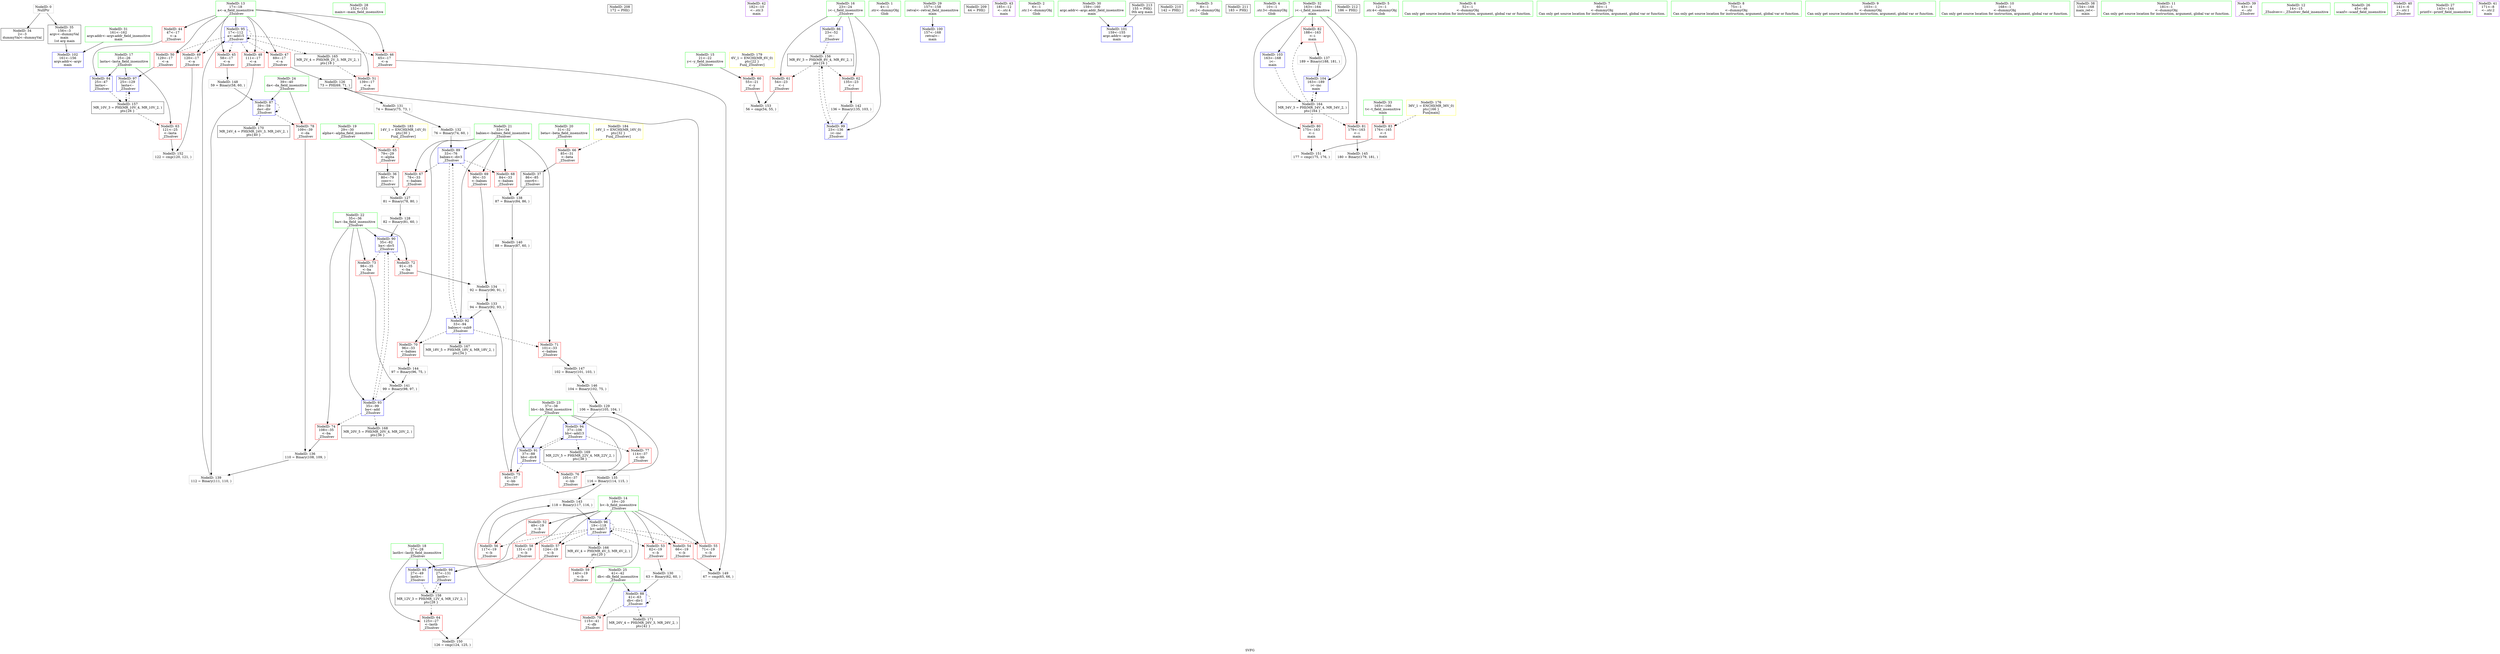 digraph "SVFG" {
	label="SVFG";

	Node0x55c200499c80 [shape=record,color=grey,label="{NodeID: 0\nNullPtr}"];
	Node0x55c200499c80 -> Node0x55c2004b2ba0[style=solid];
	Node0x55c200499c80 -> Node0x55c2004b2ca0[style=solid];
	Node0x55c2004b3800 [shape=record,color=blue,label="{NodeID: 97\n25\<--129\nlasta\<--\n_Z5solvev\n}"];
	Node0x55c2004b3800 -> Node0x55c2004c2c90[style=dashed];
	Node0x55c2004b1ad0 [shape=record,color=green,label="{NodeID: 14\n19\<--20\nb\<--b_field_insensitive\n_Z5solvev\n}"];
	Node0x55c2004b1ad0 -> Node0x55c2004b4a90[style=solid];
	Node0x55c2004b1ad0 -> Node0x55c2004b4b60[style=solid];
	Node0x55c2004b1ad0 -> Node0x55c2004b4c30[style=solid];
	Node0x55c2004b1ad0 -> Node0x55c2004b4d00[style=solid];
	Node0x55c2004b1ad0 -> Node0x55c2004b4dd0[style=solid];
	Node0x55c2004b1ad0 -> Node0x55c2004b4ea0[style=solid];
	Node0x55c2004b1ad0 -> Node0x55c2004b4f70[style=solid];
	Node0x55c2004b1ad0 -> Node0x55c2004b5040[style=solid];
	Node0x55c2004b1ad0 -> Node0x55c2004b3730[style=solid];
	Node0x55c2004b2690 [shape=record,color=green,label="{NodeID: 28\n152\<--153\nmain\<--main_field_insensitive\n}"];
	Node0x55c2004d4930 [shape=record,color=black,label="{NodeID: 208\n172 = PHI()\n}"];
	Node0x55c2004b3250 [shape=record,color=purple,label="{NodeID: 42\n182\<--10\n\<--.str.3\nmain\n}"];
	Node0x55c2004bb030 [shape=record,color=grey,label="{NodeID: 139\n112 = Binary(111, 110, )\n}"];
	Node0x55c2004bb030 -> Node0x55c2004b6d80[style=solid];
	Node0x55c2004b4dd0 [shape=record,color=red,label="{NodeID: 56\n117\<--19\n\<--b\n_Z5solvev\n}"];
	Node0x55c2004b4dd0 -> Node0x55c2004bb630[style=solid];
	Node0x55c2004bc530 [shape=record,color=grey,label="{NodeID: 153\n56 = cmp(54, 55, )\n}"];
	Node0x55c2004b5930 [shape=record,color=red,label="{NodeID: 70\n96\<--33\n\<--babies\n_Z5solvev\n}"];
	Node0x55c2004b5930 -> Node0x55c2004bb7b0[style=solid];
	Node0x55c2004c5e90 [shape=record,color=black,label="{NodeID: 167\nMR_18V_5 = PHI(MR_18V_4, MR_18V_2, )\npts\{34 \}\n}"];
	Node0x55c2004b6490 [shape=record,color=blue,label="{NodeID: 84\n25\<--47\nlasta\<--\n_Z5solvev\n}"];
	Node0x55c2004b6490 -> Node0x55c2004c2c90[style=dashed];
	Node0x55c200499d10 [shape=record,color=green,label="{NodeID: 1\n4\<--1\n.str\<--dummyObj\nGlob }"];
	Node0x55c2004b38d0 [shape=record,color=blue,label="{NodeID: 98\n27\<--131\nlastb\<--\n_Z5solvev\n}"];
	Node0x55c2004b38d0 -> Node0x55c2004c3190[style=dashed];
	Node0x55c2004b1ba0 [shape=record,color=green,label="{NodeID: 15\n21\<--22\ny\<--y_field_insensitive\n_Z5solvev\n}"];
	Node0x55c2004b1ba0 -> Node0x55c2004b5110[style=solid];
	Node0x55c2004b2790 [shape=record,color=green,label="{NodeID: 29\n157\<--158\nretval\<--retval_field_insensitive\nmain\n}"];
	Node0x55c2004b2790 -> Node0x55c2004b3a70[style=solid];
	Node0x55c2004d4a00 [shape=record,color=black,label="{NodeID: 209\n44 = PHI()\n}"];
	Node0x55c2002eec00 [shape=record,color=black,label="{NodeID: 126\n73 = PHI(69, 71, )\n}"];
	Node0x55c2002eec00 -> Node0x55c2004b9c60[style=solid];
	Node0x55c2004b3320 [shape=record,color=purple,label="{NodeID: 43\n185\<--12\n\<--.str.4\nmain\n}"];
	Node0x55c2004bb1b0 [shape=record,color=grey,label="{NodeID: 140\n88 = Binary(87, 60, )\n}"];
	Node0x55c2004bb1b0 -> Node0x55c2004b6a40[style=solid];
	Node0x55c2004b4ea0 [shape=record,color=red,label="{NodeID: 57\n124\<--19\n\<--b\n_Z5solvev\n}"];
	Node0x55c2004b4ea0 -> Node0x55c2004bc0b0[style=solid];
	Node0x55c2004b5a00 [shape=record,color=red,label="{NodeID: 71\n101\<--33\n\<--babies\n_Z5solvev\n}"];
	Node0x55c2004b5a00 -> Node0x55c2004bbc30[style=solid];
	Node0x55c2004c6390 [shape=record,color=black,label="{NodeID: 168\nMR_20V_5 = PHI(MR_20V_4, MR_20V_2, )\npts\{36 \}\n}"];
	Node0x55c2004b6560 [shape=record,color=blue,label="{NodeID: 85\n27\<--49\nlastb\<--\n_Z5solvev\n}"];
	Node0x55c2004b6560 -> Node0x55c2004c3190[style=dashed];
	Node0x55c200498a50 [shape=record,color=green,label="{NodeID: 2\n6\<--1\n.str.1\<--dummyObj\nGlob }"];
	Node0x55c2004b39a0 [shape=record,color=blue,label="{NodeID: 99\n23\<--136\ni\<--inc\n_Z5solvev\n}"];
	Node0x55c2004b39a0 -> Node0x55c2004c2790[style=dashed];
	Node0x55c2004b1c70 [shape=record,color=green,label="{NodeID: 16\n23\<--24\ni\<--i_field_insensitive\n_Z5solvev\n}"];
	Node0x55c2004b1c70 -> Node0x55c2004b51e0[style=solid];
	Node0x55c2004b1c70 -> Node0x55c2004b52b0[style=solid];
	Node0x55c2004b1c70 -> Node0x55c2004b6630[style=solid];
	Node0x55c2004b1c70 -> Node0x55c2004b39a0[style=solid];
	Node0x55c2004b2860 [shape=record,color=green,label="{NodeID: 30\n159\<--160\nargc.addr\<--argc.addr_field_insensitive\nmain\n}"];
	Node0x55c2004b2860 -> Node0x55c2004b3b40[style=solid];
	Node0x55c2004d4ad0 [shape=record,color=black,label="{NodeID: 210\n142 = PHI()\n}"];
	Node0x55c2004b9660 [shape=record,color=grey,label="{NodeID: 127\n81 = Binary(78, 80, )\n}"];
	Node0x55c2004b9660 -> Node0x55c2004b97e0[style=solid];
	Node0x55c2004b33f0 [shape=record,color=red,label="{NodeID: 44\n47\<--17\n\<--a\n_Z5solvev\n}"];
	Node0x55c2004b33f0 -> Node0x55c2004b6490[style=solid];
	Node0x55c2004bb330 [shape=record,color=grey,label="{NodeID: 141\n99 = Binary(98, 97, )\n}"];
	Node0x55c2004bb330 -> Node0x55c2004b6be0[style=solid];
	Node0x55c2004b4f70 [shape=record,color=red,label="{NodeID: 58\n131\<--19\n\<--b\n_Z5solvev\n}"];
	Node0x55c2004b4f70 -> Node0x55c2004b38d0[style=solid];
	Node0x55c2004b5ad0 [shape=record,color=red,label="{NodeID: 72\n91\<--35\n\<--ba\n_Z5solvev\n}"];
	Node0x55c2004b5ad0 -> Node0x55c2004b4250[style=solid];
	Node0x55c2004c6890 [shape=record,color=black,label="{NodeID: 169\nMR_22V_5 = PHI(MR_22V_4, MR_22V_2, )\npts\{38 \}\n}"];
	Node0x55c2004b6630 [shape=record,color=blue,label="{NodeID: 86\n23\<--52\ni\<--\n_Z5solvev\n}"];
	Node0x55c2004b6630 -> Node0x55c2004c2790[style=dashed];
	Node0x55c2004b0c70 [shape=record,color=green,label="{NodeID: 3\n8\<--1\n.str.2\<--dummyObj\nGlob }"];
	Node0x55c2004c93b0 [shape=record,color=yellow,style=double,label="{NodeID: 183\n14V_1 = ENCHI(MR_14V_0)\npts\{30 \}\nFun[_Z5solvev]}"];
	Node0x55c2004c93b0 -> Node0x55c2004b5520[style=dashed];
	Node0x55c2004b3a70 [shape=record,color=blue,label="{NodeID: 100\n157\<--168\nretval\<--\nmain\n}"];
	Node0x55c2004b1d40 [shape=record,color=green,label="{NodeID: 17\n25\<--26\nlasta\<--lasta_field_insensitive\n_Z5solvev\n}"];
	Node0x55c2004b1d40 -> Node0x55c2004b5380[style=solid];
	Node0x55c2004b1d40 -> Node0x55c2004b6490[style=solid];
	Node0x55c2004b1d40 -> Node0x55c2004b3800[style=solid];
	Node0x55c2004b2930 [shape=record,color=green,label="{NodeID: 31\n161\<--162\nargv.addr\<--argv.addr_field_insensitive\nmain\n}"];
	Node0x55c2004b2930 -> Node0x55c2004b3c10[style=solid];
	Node0x55c2004d4ba0 [shape=record,color=black,label="{NodeID: 211\n183 = PHI()\n}"];
	Node0x55c2004b97e0 [shape=record,color=grey,label="{NodeID: 128\n82 = Binary(81, 60, )\n}"];
	Node0x55c2004b97e0 -> Node0x55c2004b6970[style=solid];
	Node0x55c2004b34c0 [shape=record,color=red,label="{NodeID: 45\n58\<--17\n\<--a\n_Z5solvev\n}"];
	Node0x55c2004b34c0 -> Node0x55c2004bbdb0[style=solid];
	Node0x55c2004bb4b0 [shape=record,color=grey,label="{NodeID: 142\n136 = Binary(135, 103, )\n}"];
	Node0x55c2004bb4b0 -> Node0x55c2004b39a0[style=solid];
	Node0x55c2004b5040 [shape=record,color=red,label="{NodeID: 59\n140\<--19\n\<--b\n_Z5solvev\n}"];
	Node0x55c2004c2790 [shape=record,color=black,label="{NodeID: 156\nMR_8V_3 = PHI(MR_8V_4, MR_8V_2, )\npts\{24 \}\n}"];
	Node0x55c2004c2790 -> Node0x55c2004b51e0[style=dashed];
	Node0x55c2004c2790 -> Node0x55c2004b52b0[style=dashed];
	Node0x55c2004c2790 -> Node0x55c2004b39a0[style=dashed];
	Node0x55c2004b5ba0 [shape=record,color=red,label="{NodeID: 73\n98\<--35\n\<--ba\n_Z5solvev\n}"];
	Node0x55c2004b5ba0 -> Node0x55c2004bb330[style=solid];
	Node0x55c2004c6d90 [shape=record,color=black,label="{NodeID: 170\nMR_24V_4 = PHI(MR_24V_3, MR_24V_2, )\npts\{40 \}\n}"];
	Node0x55c2004b6700 [shape=record,color=blue,label="{NodeID: 87\n39\<--59\nda\<--div\n_Z5solvev\n}"];
	Node0x55c2004b6700 -> Node0x55c2004b5fb0[style=dashed];
	Node0x55c2004b6700 -> Node0x55c2004b6700[style=dashed];
	Node0x55c2004b6700 -> Node0x55c2004c6d90[style=dashed];
	Node0x55c2004b0d00 [shape=record,color=green,label="{NodeID: 4\n10\<--1\n.str.3\<--dummyObj\nGlob }"];
	Node0x55c2004c9490 [shape=record,color=yellow,style=double,label="{NodeID: 184\n16V_1 = ENCHI(MR_16V_0)\npts\{32 \}\nFun[_Z5solvev]}"];
	Node0x55c2004c9490 -> Node0x55c2004b55f0[style=dashed];
	Node0x55c2004b3b40 [shape=record,color=blue,label="{NodeID: 101\n159\<--155\nargc.addr\<--argc\nmain\n}"];
	Node0x55c2004b1e10 [shape=record,color=green,label="{NodeID: 18\n27\<--28\nlastb\<--lastb_field_insensitive\n_Z5solvev\n}"];
	Node0x55c2004b1e10 -> Node0x55c2004b5450[style=solid];
	Node0x55c2004b1e10 -> Node0x55c2004b6560[style=solid];
	Node0x55c2004b1e10 -> Node0x55c2004b38d0[style=solid];
	Node0x55c2004b2a00 [shape=record,color=green,label="{NodeID: 32\n163\<--164\ni\<--i_field_insensitive\nmain\n}"];
	Node0x55c2004b2a00 -> Node0x55c2004b6150[style=solid];
	Node0x55c2004b2a00 -> Node0x55c2004b6220[style=solid];
	Node0x55c2004b2a00 -> Node0x55c2004b62f0[style=solid];
	Node0x55c2004b2a00 -> Node0x55c2004b3ce0[style=solid];
	Node0x55c2004b2a00 -> Node0x55c2004b3db0[style=solid];
	Node0x55c2004d4c70 [shape=record,color=black,label="{NodeID: 212\n186 = PHI()\n}"];
	Node0x55c2004b9960 [shape=record,color=grey,label="{NodeID: 129\n106 = Binary(105, 104, )\n}"];
	Node0x55c2004b9960 -> Node0x55c2004b6cb0[style=solid];
	Node0x55c2004b3590 [shape=record,color=red,label="{NodeID: 46\n65\<--17\n\<--a\n_Z5solvev\n}"];
	Node0x55c2004b3590 -> Node0x55c2004bbf30[style=solid];
	Node0x55c2004bb630 [shape=record,color=grey,label="{NodeID: 143\n118 = Binary(117, 116, )\n}"];
	Node0x55c2004bb630 -> Node0x55c2004b3730[style=solid];
	Node0x55c2004b5110 [shape=record,color=red,label="{NodeID: 60\n55\<--21\n\<--y\n_Z5solvev\n}"];
	Node0x55c2004b5110 -> Node0x55c2004bc530[style=solid];
	Node0x55c2004c2c90 [shape=record,color=black,label="{NodeID: 157\nMR_10V_3 = PHI(MR_10V_4, MR_10V_2, )\npts\{26 \}\n}"];
	Node0x55c2004c2c90 -> Node0x55c2004b5380[style=dashed];
	Node0x55c2004c2c90 -> Node0x55c2004b3800[style=dashed];
	Node0x55c2004b5c70 [shape=record,color=red,label="{NodeID: 74\n108\<--35\n\<--ba\n_Z5solvev\n}"];
	Node0x55c2004b5c70 -> Node0x55c2004b4550[style=solid];
	Node0x55c2004c7290 [shape=record,color=black,label="{NodeID: 171\nMR_26V_4 = PHI(MR_26V_3, MR_26V_2, )\npts\{42 \}\n}"];
	Node0x55c2004b67d0 [shape=record,color=blue,label="{NodeID: 88\n41\<--63\ndb\<--div1\n_Z5solvev\n}"];
	Node0x55c2004b67d0 -> Node0x55c2004b6080[style=dashed];
	Node0x55c2004b67d0 -> Node0x55c2004b67d0[style=dashed];
	Node0x55c2004b67d0 -> Node0x55c2004c7290[style=dashed];
	Node0x55c2004b0d90 [shape=record,color=green,label="{NodeID: 5\n12\<--1\n.str.4\<--dummyObj\nGlob }"];
	Node0x55c2004b3c10 [shape=record,color=blue,label="{NodeID: 102\n161\<--156\nargv.addr\<--argv\nmain\n}"];
	Node0x55c2004b1ee0 [shape=record,color=green,label="{NodeID: 19\n29\<--30\nalpha\<--alpha_field_insensitive\n_Z5solvev\n}"];
	Node0x55c2004b1ee0 -> Node0x55c2004b5520[style=solid];
	Node0x55c2004b2ad0 [shape=record,color=green,label="{NodeID: 33\n165\<--166\nt\<--t_field_insensitive\nmain\n}"];
	Node0x55c2004b2ad0 -> Node0x55c2004b63c0[style=solid];
	Node0x55c2004d4d70 [shape=record,color=black,label="{NodeID: 213\n155 = PHI()\n0th arg main }"];
	Node0x55c2004d4d70 -> Node0x55c2004b3b40[style=solid];
	Node0x55c2004b9ae0 [shape=record,color=grey,label="{NodeID: 130\n63 = Binary(62, 60, )\n}"];
	Node0x55c2004b9ae0 -> Node0x55c2004b67d0[style=solid];
	Node0x55c2004b3660 [shape=record,color=red,label="{NodeID: 47\n69\<--17\n\<--a\n_Z5solvev\n}"];
	Node0x55c2004b3660 -> Node0x55c2002eec00[style=solid];
	Node0x55c2004bb7b0 [shape=record,color=grey,label="{NodeID: 144\n97 = Binary(96, 75, )\n}"];
	Node0x55c2004bb7b0 -> Node0x55c2004bb330[style=solid];
	Node0x55c2004b51e0 [shape=record,color=red,label="{NodeID: 61\n54\<--23\n\<--i\n_Z5solvev\n}"];
	Node0x55c2004b51e0 -> Node0x55c2004bc530[style=solid];
	Node0x55c2004c3190 [shape=record,color=black,label="{NodeID: 158\nMR_12V_3 = PHI(MR_12V_4, MR_12V_2, )\npts\{28 \}\n}"];
	Node0x55c2004c3190 -> Node0x55c2004b5450[style=dashed];
	Node0x55c2004c3190 -> Node0x55c2004b38d0[style=dashed];
	Node0x55c2004b5d40 [shape=record,color=red,label="{NodeID: 75\n93\<--37\n\<--bb\n_Z5solvev\n}"];
	Node0x55c2004b5d40 -> Node0x55c2004b40d0[style=solid];
	Node0x55c2004b68a0 [shape=record,color=blue,label="{NodeID: 89\n33\<--76\nbabies\<--div3\n_Z5solvev\n}"];
	Node0x55c2004b68a0 -> Node0x55c2004b56c0[style=dashed];
	Node0x55c2004b68a0 -> Node0x55c2004b5790[style=dashed];
	Node0x55c2004b68a0 -> Node0x55c2004b5860[style=dashed];
	Node0x55c2004b68a0 -> Node0x55c2004b6b10[style=dashed];
	Node0x55c2004b0e20 [shape=record,color=green,label="{NodeID: 6\n52\<--1\n\<--dummyObj\nCan only get source location for instruction, argument, global var or function.}"];
	Node0x55c2004b3ce0 [shape=record,color=blue,label="{NodeID: 103\n163\<--168\ni\<--\nmain\n}"];
	Node0x55c2004b3ce0 -> Node0x55c2004c4f90[style=dashed];
	Node0x55c2004b1fb0 [shape=record,color=green,label="{NodeID: 20\n31\<--32\nbeta\<--beta_field_insensitive\n_Z5solvev\n}"];
	Node0x55c2004b1fb0 -> Node0x55c2004b55f0[style=solid];
	Node0x55c2004b2ba0 [shape=record,color=black,label="{NodeID: 34\n2\<--3\ndummyVal\<--dummyVal\n}"];
	Node0x55c2004b9c60 [shape=record,color=grey,label="{NodeID: 131\n74 = Binary(75, 73, )\n}"];
	Node0x55c2004b9c60 -> Node0x55c2004b3f50[style=solid];
	Node0x55c2004b4750 [shape=record,color=red,label="{NodeID: 48\n111\<--17\n\<--a\n_Z5solvev\n}"];
	Node0x55c2004b4750 -> Node0x55c2004bb030[style=solid];
	Node0x55c2004bb930 [shape=record,color=grey,label="{NodeID: 145\n180 = Binary(179, 181, )\n}"];
	Node0x55c2004b52b0 [shape=record,color=red,label="{NodeID: 62\n135\<--23\n\<--i\n_Z5solvev\n}"];
	Node0x55c2004b52b0 -> Node0x55c2004bb4b0[style=solid];
	Node0x55c2004b5e10 [shape=record,color=red,label="{NodeID: 76\n105\<--37\n\<--bb\n_Z5solvev\n}"];
	Node0x55c2004b5e10 -> Node0x55c2004b9960[style=solid];
	Node0x55c2004b6970 [shape=record,color=blue,label="{NodeID: 90\n35\<--82\nba\<--div5\n_Z5solvev\n}"];
	Node0x55c2004b6970 -> Node0x55c2004b5ad0[style=dashed];
	Node0x55c2004b6970 -> Node0x55c2004b5ba0[style=dashed];
	Node0x55c2004b6970 -> Node0x55c2004b6be0[style=dashed];
	Node0x55c2004b1660 [shape=record,color=green,label="{NodeID: 7\n60\<--1\n\<--dummyObj\nCan only get source location for instruction, argument, global var or function.}"];
	Node0x55c2004b3db0 [shape=record,color=blue,label="{NodeID: 104\n163\<--189\ni\<--inc\nmain\n}"];
	Node0x55c2004b3db0 -> Node0x55c2004c4f90[style=dashed];
	Node0x55c2004b2080 [shape=record,color=green,label="{NodeID: 21\n33\<--34\nbabies\<--babies_field_insensitive\n_Z5solvev\n}"];
	Node0x55c2004b2080 -> Node0x55c2004b56c0[style=solid];
	Node0x55c2004b2080 -> Node0x55c2004b5790[style=solid];
	Node0x55c2004b2080 -> Node0x55c2004b5860[style=solid];
	Node0x55c2004b2080 -> Node0x55c2004b5930[style=solid];
	Node0x55c2004b2080 -> Node0x55c2004b5a00[style=solid];
	Node0x55c2004b2080 -> Node0x55c2004b68a0[style=solid];
	Node0x55c2004b2080 -> Node0x55c2004b6b10[style=solid];
	Node0x55c2004b2ca0 [shape=record,color=black,label="{NodeID: 35\n156\<--3\nargv\<--dummyVal\nmain\n1st arg main }"];
	Node0x55c2004b2ca0 -> Node0x55c2004b3c10[style=solid];
	Node0x55c2004b3f50 [shape=record,color=grey,label="{NodeID: 132\n76 = Binary(74, 60, )\n}"];
	Node0x55c2004b3f50 -> Node0x55c2004b68a0[style=solid];
	Node0x55c2004b4820 [shape=record,color=red,label="{NodeID: 49\n120\<--17\n\<--a\n_Z5solvev\n}"];
	Node0x55c2004b4820 -> Node0x55c2004bc3b0[style=solid];
	Node0x55c2004bbab0 [shape=record,color=grey,label="{NodeID: 146\n104 = Binary(102, 75, )\n}"];
	Node0x55c2004bbab0 -> Node0x55c2004b9960[style=solid];
	Node0x55c2004b5380 [shape=record,color=red,label="{NodeID: 63\n121\<--25\n\<--lasta\n_Z5solvev\n}"];
	Node0x55c2004b5380 -> Node0x55c2004bc3b0[style=solid];
	Node0x55c2004b5ee0 [shape=record,color=red,label="{NodeID: 77\n114\<--37\n\<--bb\n_Z5solvev\n}"];
	Node0x55c2004b5ee0 -> Node0x55c2004b43d0[style=solid];
	Node0x55c2004b6a40 [shape=record,color=blue,label="{NodeID: 91\n37\<--88\nbb\<--div8\n_Z5solvev\n}"];
	Node0x55c2004b6a40 -> Node0x55c2004b5d40[style=dashed];
	Node0x55c2004b6a40 -> Node0x55c2004b5e10[style=dashed];
	Node0x55c2004b6a40 -> Node0x55c2004b6cb0[style=dashed];
	Node0x55c2004b16f0 [shape=record,color=green,label="{NodeID: 8\n75\<--1\n\<--dummyObj\nCan only get source location for instruction, argument, global var or function.}"];
	Node0x55c2004b2150 [shape=record,color=green,label="{NodeID: 22\n35\<--36\nba\<--ba_field_insensitive\n_Z5solvev\n}"];
	Node0x55c2004b2150 -> Node0x55c2004b5ad0[style=solid];
	Node0x55c2004b2150 -> Node0x55c2004b5ba0[style=solid];
	Node0x55c2004b2150 -> Node0x55c2004b5c70[style=solid];
	Node0x55c2004b2150 -> Node0x55c2004b6970[style=solid];
	Node0x55c2004b2150 -> Node0x55c2004b6be0[style=solid];
	Node0x55c2004b2d70 [shape=record,color=black,label="{NodeID: 36\n80\<--79\nconv\<--\n_Z5solvev\n}"];
	Node0x55c2004b2d70 -> Node0x55c2004b9660[style=solid];
	Node0x55c2004b40d0 [shape=record,color=grey,label="{NodeID: 133\n94 = Binary(92, 93, )\n}"];
	Node0x55c2004b40d0 -> Node0x55c2004b6b10[style=solid];
	Node0x55c2004b48f0 [shape=record,color=red,label="{NodeID: 50\n129\<--17\n\<--a\n_Z5solvev\n}"];
	Node0x55c2004b48f0 -> Node0x55c2004b3800[style=solid];
	Node0x55c2004bbc30 [shape=record,color=grey,label="{NodeID: 147\n102 = Binary(101, 103, )\n}"];
	Node0x55c2004bbc30 -> Node0x55c2004bbab0[style=solid];
	Node0x55c2004b5450 [shape=record,color=red,label="{NodeID: 64\n125\<--27\n\<--lastb\n_Z5solvev\n}"];
	Node0x55c2004b5450 -> Node0x55c2004bc0b0[style=solid];
	Node0x55c2004b5fb0 [shape=record,color=red,label="{NodeID: 78\n109\<--39\n\<--da\n_Z5solvev\n}"];
	Node0x55c2004b5fb0 -> Node0x55c2004b4550[style=solid];
	Node0x55c2004b6b10 [shape=record,color=blue,label="{NodeID: 92\n33\<--94\nbabies\<--sub9\n_Z5solvev\n}"];
	Node0x55c2004b6b10 -> Node0x55c2004b5930[style=dashed];
	Node0x55c2004b6b10 -> Node0x55c2004b5a00[style=dashed];
	Node0x55c2004b6b10 -> Node0x55c2004b68a0[style=dashed];
	Node0x55c2004b6b10 -> Node0x55c2004c5e90[style=dashed];
	Node0x55c2004b1780 [shape=record,color=green,label="{NodeID: 9\n103\<--1\n\<--dummyObj\nCan only get source location for instruction, argument, global var or function.}"];
	Node0x55c2004b2220 [shape=record,color=green,label="{NodeID: 23\n37\<--38\nbb\<--bb_field_insensitive\n_Z5solvev\n}"];
	Node0x55c2004b2220 -> Node0x55c2004b5d40[style=solid];
	Node0x55c2004b2220 -> Node0x55c2004b5e10[style=solid];
	Node0x55c2004b2220 -> Node0x55c2004b5ee0[style=solid];
	Node0x55c2004b2220 -> Node0x55c2004b6a40[style=solid];
	Node0x55c2004b2220 -> Node0x55c2004b6cb0[style=solid];
	Node0x55c2004b2e40 [shape=record,color=black,label="{NodeID: 37\n86\<--85\nconv6\<--\n_Z5solvev\n}"];
	Node0x55c2004b2e40 -> Node0x55c2004baeb0[style=solid];
	Node0x55c2004b4250 [shape=record,color=grey,label="{NodeID: 134\n92 = Binary(90, 91, )\n}"];
	Node0x55c2004b4250 -> Node0x55c2004b40d0[style=solid];
	Node0x55c2004b49c0 [shape=record,color=red,label="{NodeID: 51\n139\<--17\n\<--a\n_Z5solvev\n}"];
	Node0x55c2004bbdb0 [shape=record,color=grey,label="{NodeID: 148\n59 = Binary(58, 60, )\n}"];
	Node0x55c2004bbdb0 -> Node0x55c2004b6700[style=solid];
	Node0x55c2004b5520 [shape=record,color=red,label="{NodeID: 65\n79\<--29\n\<--alpha\n_Z5solvev\n}"];
	Node0x55c2004b5520 -> Node0x55c2004b2d70[style=solid];
	Node0x55c2004b6080 [shape=record,color=red,label="{NodeID: 79\n115\<--41\n\<--db\n_Z5solvev\n}"];
	Node0x55c2004b6080 -> Node0x55c2004b43d0[style=solid];
	Node0x55c2004c8550 [shape=record,color=yellow,style=double,label="{NodeID: 176\n36V_1 = ENCHI(MR_36V_0)\npts\{166 \}\nFun[main]}"];
	Node0x55c2004c8550 -> Node0x55c2004b63c0[style=dashed];
	Node0x55c2004b6be0 [shape=record,color=blue,label="{NodeID: 93\n35\<--99\nba\<--add\n_Z5solvev\n}"];
	Node0x55c2004b6be0 -> Node0x55c2004b5c70[style=dashed];
	Node0x55c2004b6be0 -> Node0x55c2004b6970[style=dashed];
	Node0x55c2004b6be0 -> Node0x55c2004c6390[style=dashed];
	Node0x55c2004b1810 [shape=record,color=green,label="{NodeID: 10\n168\<--1\n\<--dummyObj\nCan only get source location for instruction, argument, global var or function.}"];
	Node0x55c2004b22f0 [shape=record,color=green,label="{NodeID: 24\n39\<--40\nda\<--da_field_insensitive\n_Z5solvev\n}"];
	Node0x55c2004b22f0 -> Node0x55c2004b5fb0[style=solid];
	Node0x55c2004b22f0 -> Node0x55c2004b6700[style=solid];
	Node0x55c2004b2f10 [shape=record,color=black,label="{NodeID: 38\n154\<--168\nmain_ret\<--\nmain\n}"];
	Node0x55c2004b43d0 [shape=record,color=grey,label="{NodeID: 135\n116 = Binary(114, 115, )\n}"];
	Node0x55c2004b43d0 -> Node0x55c2004bb630[style=solid];
	Node0x55c2004b4a90 [shape=record,color=red,label="{NodeID: 52\n49\<--19\n\<--b\n_Z5solvev\n}"];
	Node0x55c2004b4a90 -> Node0x55c2004b6560[style=solid];
	Node0x55c2004bbf30 [shape=record,color=grey,label="{NodeID: 149\n67 = cmp(65, 66, )\n}"];
	Node0x55c2004b55f0 [shape=record,color=red,label="{NodeID: 66\n85\<--31\n\<--beta\n_Z5solvev\n}"];
	Node0x55c2004b55f0 -> Node0x55c2004b2e40[style=solid];
	Node0x55c2004b6150 [shape=record,color=red,label="{NodeID: 80\n175\<--163\n\<--i\nmain\n}"];
	Node0x55c2004b6150 -> Node0x55c2004bc230[style=solid];
	Node0x55c2004b6cb0 [shape=record,color=blue,label="{NodeID: 94\n37\<--106\nbb\<--add13\n_Z5solvev\n}"];
	Node0x55c2004b6cb0 -> Node0x55c2004b5ee0[style=dashed];
	Node0x55c2004b6cb0 -> Node0x55c2004b6a40[style=dashed];
	Node0x55c2004b6cb0 -> Node0x55c2004c6890[style=dashed];
	Node0x55c2004b18a0 [shape=record,color=green,label="{NodeID: 11\n181\<--1\n\<--dummyObj\nCan only get source location for instruction, argument, global var or function.}"];
	Node0x55c2004b23c0 [shape=record,color=green,label="{NodeID: 25\n41\<--42\ndb\<--db_field_insensitive\n_Z5solvev\n}"];
	Node0x55c2004b23c0 -> Node0x55c2004b6080[style=solid];
	Node0x55c2004b23c0 -> Node0x55c2004b67d0[style=solid];
	Node0x55c2004b2fe0 [shape=record,color=purple,label="{NodeID: 39\n43\<--4\n\<--.str\n_Z5solvev\n}"];
	Node0x55c2004b4550 [shape=record,color=grey,label="{NodeID: 136\n110 = Binary(108, 109, )\n}"];
	Node0x55c2004b4550 -> Node0x55c2004bb030[style=solid];
	Node0x55c2004b4b60 [shape=record,color=red,label="{NodeID: 53\n62\<--19\n\<--b\n_Z5solvev\n}"];
	Node0x55c2004b4b60 -> Node0x55c2004b9ae0[style=solid];
	Node0x55c2004bc0b0 [shape=record,color=grey,label="{NodeID: 150\n126 = cmp(124, 125, )\n}"];
	Node0x55c2004b56c0 [shape=record,color=red,label="{NodeID: 67\n78\<--33\n\<--babies\n_Z5solvev\n}"];
	Node0x55c2004b56c0 -> Node0x55c2004b9660[style=solid];
	Node0x55c2004c4f90 [shape=record,color=black,label="{NodeID: 164\nMR_34V_3 = PHI(MR_34V_4, MR_34V_2, )\npts\{164 \}\n}"];
	Node0x55c2004c4f90 -> Node0x55c2004b6150[style=dashed];
	Node0x55c2004c4f90 -> Node0x55c2004b6220[style=dashed];
	Node0x55c2004c4f90 -> Node0x55c2004b62f0[style=dashed];
	Node0x55c2004c4f90 -> Node0x55c2004b3db0[style=dashed];
	Node0x55c2004b6220 [shape=record,color=red,label="{NodeID: 81\n179\<--163\n\<--i\nmain\n}"];
	Node0x55c2004b6220 -> Node0x55c2004bb930[style=solid];
	Node0x55c2004b6d80 [shape=record,color=blue,label="{NodeID: 95\n17\<--112\na\<--add15\n_Z5solvev\n}"];
	Node0x55c2004b6d80 -> Node0x55c2004b34c0[style=dashed];
	Node0x55c2004b6d80 -> Node0x55c2004b3590[style=dashed];
	Node0x55c2004b6d80 -> Node0x55c2004b3660[style=dashed];
	Node0x55c2004b6d80 -> Node0x55c2004b4750[style=dashed];
	Node0x55c2004b6d80 -> Node0x55c2004b4820[style=dashed];
	Node0x55c2004b6d80 -> Node0x55c2004b48f0[style=dashed];
	Node0x55c2004b6d80 -> Node0x55c2004b6d80[style=dashed];
	Node0x55c2004b6d80 -> Node0x55c2004c5490[style=dashed];
	Node0x55c2004b1930 [shape=record,color=green,label="{NodeID: 12\n14\<--15\n_Z5solvev\<--_Z5solvev_field_insensitive\n}"];
	Node0x55c2004b2490 [shape=record,color=green,label="{NodeID: 26\n45\<--46\nscanf\<--scanf_field_insensitive\n}"];
	Node0x55c2004b30b0 [shape=record,color=purple,label="{NodeID: 40\n141\<--6\n\<--.str.1\n_Z5solvev\n}"];
	Node0x55c2004badb0 [shape=record,color=grey,label="{NodeID: 137\n189 = Binary(188, 181, )\n}"];
	Node0x55c2004badb0 -> Node0x55c2004b3db0[style=solid];
	Node0x55c2004b4c30 [shape=record,color=red,label="{NodeID: 54\n66\<--19\n\<--b\n_Z5solvev\n}"];
	Node0x55c2004b4c30 -> Node0x55c2004bbf30[style=solid];
	Node0x55c2004bc230 [shape=record,color=grey,label="{NodeID: 151\n177 = cmp(175, 176, )\n}"];
	Node0x55c2004b5790 [shape=record,color=red,label="{NodeID: 68\n84\<--33\n\<--babies\n_Z5solvev\n}"];
	Node0x55c2004b5790 -> Node0x55c2004baeb0[style=solid];
	Node0x55c2004c5490 [shape=record,color=black,label="{NodeID: 165\nMR_2V_4 = PHI(MR_2V_3, MR_2V_2, )\npts\{18 \}\n}"];
	Node0x55c2004c5490 -> Node0x55c2004b49c0[style=dashed];
	Node0x55c2004b62f0 [shape=record,color=red,label="{NodeID: 82\n188\<--163\n\<--i\nmain\n}"];
	Node0x55c2004b62f0 -> Node0x55c2004badb0[style=solid];
	Node0x55c2004c8820 [shape=record,color=yellow,style=double,label="{NodeID: 179\n6V_1 = ENCHI(MR_6V_0)\npts\{22 \}\nFun[_Z5solvev]}"];
	Node0x55c2004c8820 -> Node0x55c2004b5110[style=dashed];
	Node0x55c2004b3730 [shape=record,color=blue,label="{NodeID: 96\n19\<--118\nb\<--add17\n_Z5solvev\n}"];
	Node0x55c2004b3730 -> Node0x55c2004b4b60[style=dashed];
	Node0x55c2004b3730 -> Node0x55c2004b4c30[style=dashed];
	Node0x55c2004b3730 -> Node0x55c2004b4d00[style=dashed];
	Node0x55c2004b3730 -> Node0x55c2004b4dd0[style=dashed];
	Node0x55c2004b3730 -> Node0x55c2004b4ea0[style=dashed];
	Node0x55c2004b3730 -> Node0x55c2004b4f70[style=dashed];
	Node0x55c2004b3730 -> Node0x55c2004b3730[style=dashed];
	Node0x55c2004b3730 -> Node0x55c2004c5990[style=dashed];
	Node0x55c2004b1a00 [shape=record,color=green,label="{NodeID: 13\n17\<--18\na\<--a_field_insensitive\n_Z5solvev\n}"];
	Node0x55c2004b1a00 -> Node0x55c2004b33f0[style=solid];
	Node0x55c2004b1a00 -> Node0x55c2004b34c0[style=solid];
	Node0x55c2004b1a00 -> Node0x55c2004b3590[style=solid];
	Node0x55c2004b1a00 -> Node0x55c2004b3660[style=solid];
	Node0x55c2004b1a00 -> Node0x55c2004b4750[style=solid];
	Node0x55c2004b1a00 -> Node0x55c2004b4820[style=solid];
	Node0x55c2004b1a00 -> Node0x55c2004b48f0[style=solid];
	Node0x55c2004b1a00 -> Node0x55c2004b49c0[style=solid];
	Node0x55c2004b1a00 -> Node0x55c2004b6d80[style=solid];
	Node0x55c2004b2590 [shape=record,color=green,label="{NodeID: 27\n143\<--144\nprintf\<--printf_field_insensitive\n}"];
	Node0x55c2004b3180 [shape=record,color=purple,label="{NodeID: 41\n171\<--8\n\<--.str.2\nmain\n}"];
	Node0x55c2004baeb0 [shape=record,color=grey,label="{NodeID: 138\n87 = Binary(84, 86, )\n}"];
	Node0x55c2004baeb0 -> Node0x55c2004bb1b0[style=solid];
	Node0x55c2004b4d00 [shape=record,color=red,label="{NodeID: 55\n71\<--19\n\<--b\n_Z5solvev\n}"];
	Node0x55c2004b4d00 -> Node0x55c2002eec00[style=solid];
	Node0x55c2004bc3b0 [shape=record,color=grey,label="{NodeID: 152\n122 = cmp(120, 121, )\n}"];
	Node0x55c2004b5860 [shape=record,color=red,label="{NodeID: 69\n90\<--33\n\<--babies\n_Z5solvev\n}"];
	Node0x55c2004b5860 -> Node0x55c2004b4250[style=solid];
	Node0x55c2004c5990 [shape=record,color=black,label="{NodeID: 166\nMR_4V_4 = PHI(MR_4V_3, MR_4V_2, )\npts\{20 \}\n}"];
	Node0x55c2004c5990 -> Node0x55c2004b5040[style=dashed];
	Node0x55c2004b63c0 [shape=record,color=red,label="{NodeID: 83\n176\<--165\n\<--t\nmain\n}"];
	Node0x55c2004b63c0 -> Node0x55c2004bc230[style=solid];
}
